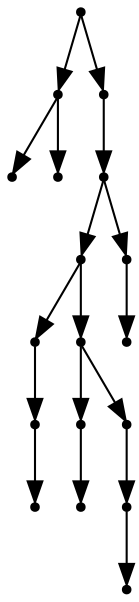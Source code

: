 digraph {
  17 [shape=point];
  2 [shape=point];
  0 [shape=point];
  1 [shape=point];
  16 [shape=point];
  15 [shape=point];
  12 [shape=point];
  5 [shape=point];
  4 [shape=point];
  3 [shape=point];
  11 [shape=point];
  7 [shape=point];
  6 [shape=point];
  10 [shape=point];
  9 [shape=point];
  8 [shape=point];
  14 [shape=point];
  13 [shape=point];
17 -> 2;
2 -> 0;
2 -> 1;
17 -> 16;
16 -> 15;
15 -> 12;
12 -> 5;
5 -> 4;
4 -> 3;
12 -> 11;
11 -> 7;
7 -> 6;
11 -> 10;
10 -> 9;
9 -> 8;
15 -> 14;
14 -> 13;
}
